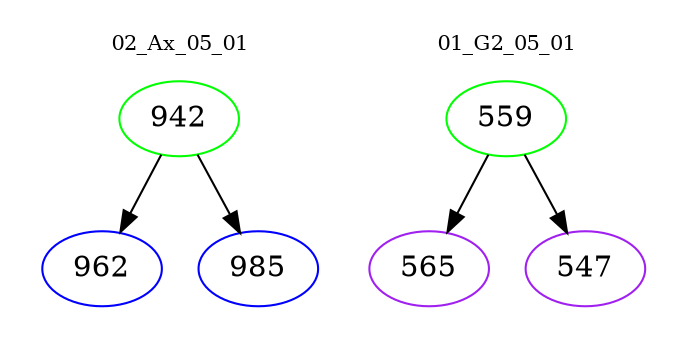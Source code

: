 digraph{
subgraph cluster_0 {
color = white
label = "02_Ax_05_01";
fontsize=10;
T0_942 [label="942", color="green"]
T0_942 -> T0_962 [color="black"]
T0_962 [label="962", color="blue"]
T0_942 -> T0_985 [color="black"]
T0_985 [label="985", color="blue"]
}
subgraph cluster_1 {
color = white
label = "01_G2_05_01";
fontsize=10;
T1_559 [label="559", color="green"]
T1_559 -> T1_565 [color="black"]
T1_565 [label="565", color="purple"]
T1_559 -> T1_547 [color="black"]
T1_547 [label="547", color="purple"]
}
}
